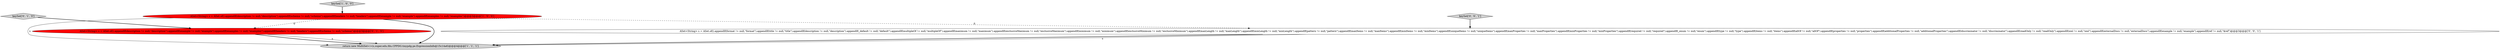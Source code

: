digraph {
0 [style = filled, label = "return new MultiSet<>(s,super.edu.fdu.CPPDG.tinypdg.pe.ExpressionInfo@15c14a6)@@@4@@@['1', '1', '1']", fillcolor = lightgray, shape = ellipse image = "AAA0AAABBB1BBB"];
2 [style = filled, label = "ASet<String> s = ASet.of().appendIf(description != null,\"description\").appendIf(schema != null,\"schema\").appendIf(headers != null,\"headers\").appendIf(example != null,\"example\").appendIf(examples != null,\"examples\")@@@3@@@['1', '0', '0']", fillcolor = red, shape = ellipse image = "AAA1AAABBB1BBB"];
3 [style = filled, label = "ASet<String> s = ASet.of().appendIf(description != null,\"description\").appendIf(example != null,\"example\").appendIf(examples != null,\"examples\").appendIf(headers != null,\"headers\").appendIf(schema != null,\"schema\")@@@3@@@['0', '1', '0']", fillcolor = red, shape = ellipse image = "AAA1AAABBB2BBB"];
6 [style = filled, label = "keySet['0', '0', '1']", fillcolor = lightgray, shape = diamond image = "AAA0AAABBB3BBB"];
4 [style = filled, label = "keySet['0', '1', '0']", fillcolor = lightgray, shape = diamond image = "AAA0AAABBB2BBB"];
5 [style = filled, label = "ASet<String> s = ASet.of().appendIf(format != null,\"format\").appendIf(title != null,\"title\").appendIf(description != null,\"description\").appendIf(_default != null,\"default\").appendIf(multipleOf != null,\"multipleOf\").appendIf(maximum != null,\"maximum\").appendIf(exclusiveMaximum != null,\"exclusiveMaximum\").appendIf(minimum != null,\"minimum\").appendIf(exclusiveMinimum != null,\"exclusiveMinimum\").appendIf(maxLength != null,\"maxLength\").appendIf(minLength != null,\"minLength\").appendIf(pattern != null,\"pattern\").appendIf(maxItems != null,\"maxItems\").appendIf(minItems != null,\"minItems\").appendIf(uniqueItems != null,\"uniqueItems\").appendIf(maxProperties != null,\"maxProperties\").appendIf(minProperties != null,\"minProperties\").appendIf(required != null,\"required\").appendIf(_enum != null,\"enum\").appendIf(type != null,\"type\").appendIf(items != null,\"items\").appendIf(allOf != null,\"allOf\").appendIf(properties != null,\"properties\").appendIf(additionalProperties != null,\"additionalProperties\").appendIf(discriminator != null,\"discriminator\").appendIf(readOnly != null,\"readOnly\").appendIf(xml != null,\"xml\").appendIf(externalDocs != null,\"externalDocs\").appendIf(example != null,\"example\").appendIf(ref != null,\"$ref\")@@@3@@@['0', '0', '1']", fillcolor = white, shape = ellipse image = "AAA0AAABBB3BBB"];
1 [style = filled, label = "keySet['1', '0', '0']", fillcolor = lightgray, shape = diamond image = "AAA0AAABBB1BBB"];
2->0 [style = solid, label="s"];
4->3 [style = bold, label=""];
6->5 [style = bold, label=""];
2->5 [style = dashed, label="0"];
1->2 [style = bold, label=""];
2->0 [style = bold, label=""];
3->0 [style = solid, label="s"];
5->0 [style = bold, label=""];
2->3 [style = dashed, label="0"];
5->0 [style = solid, label="s"];
3->0 [style = bold, label=""];
}
